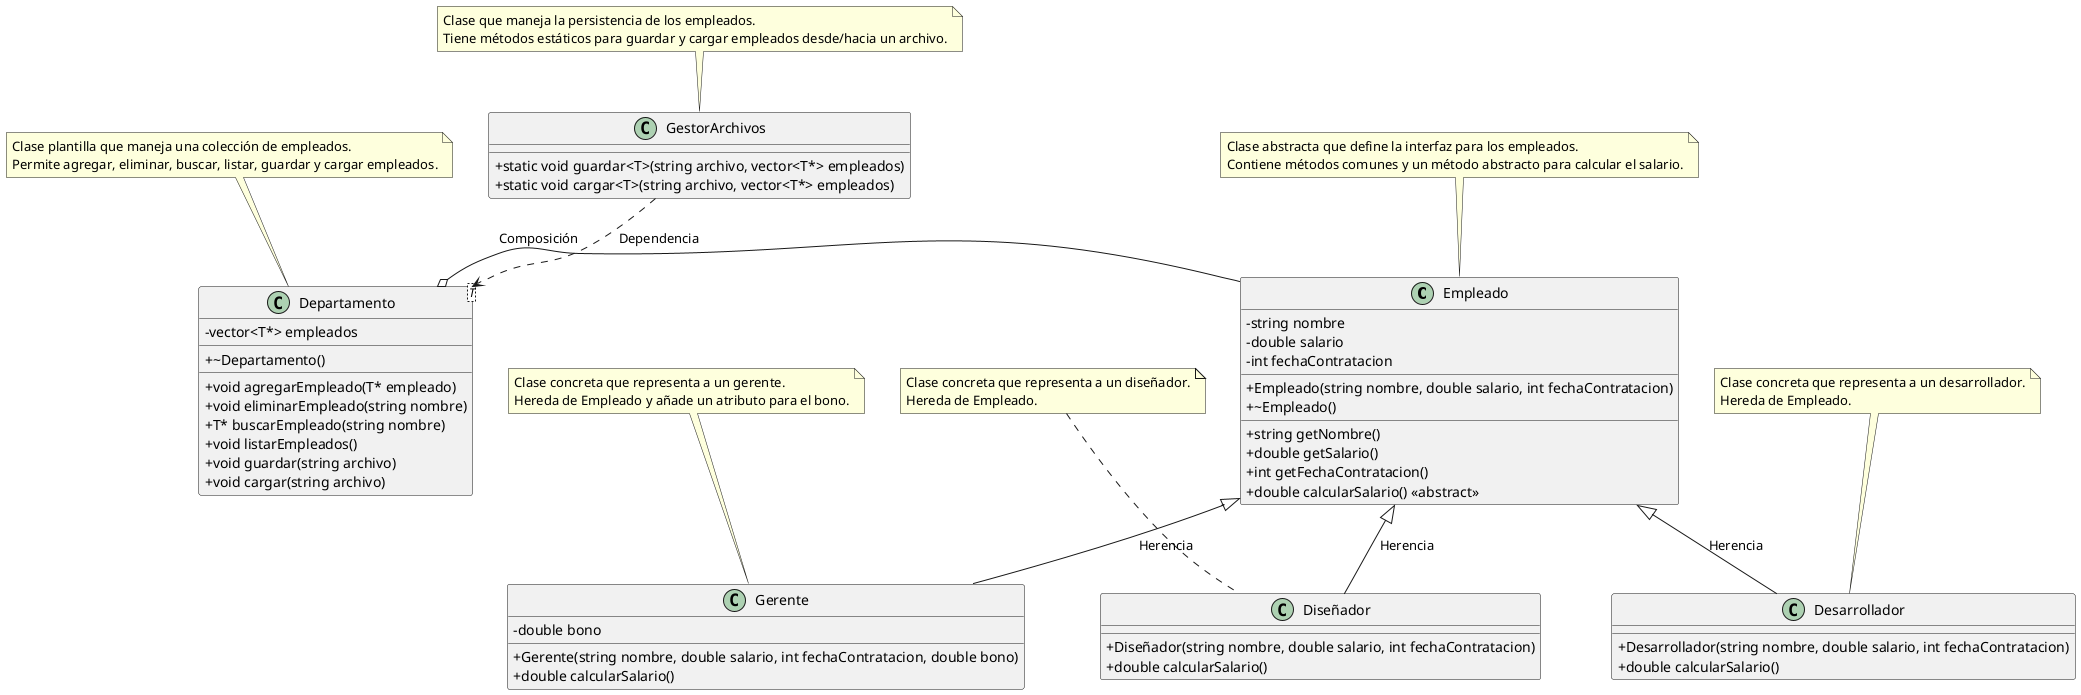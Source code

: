 @startuml
skinparam classAttributeIconSize 0

' Clase Empleado (abstracta)
class Empleado {
    -string nombre
    -double salario
    -int fechaContratacion
    __
    +Empleado(string nombre, double salario, int fechaContratacion)
    +~Empleado()
    __
    +string getNombre()
    +double getSalario()
    +int getFechaContratacion()
    +double calcularSalario() <<abstract>>
}

' Clase Gerente
class Gerente {
    -double bono
    __
    +Gerente(string nombre, double salario, int fechaContratacion, double bono)
    +double calcularSalario()
}

' Clase Desarrollador
class Desarrollador {
    +Desarrollador(string nombre, double salario, int fechaContratacion)
    +double calcularSalario()
}

' Clase Diseñador
class Diseñador {
    +Diseñador(string nombre, double salario, int fechaContratacion)
    +double calcularSalario()
}

' Clase GestorArchivos
class GestorArchivos {
    +static void guardar<T>(string archivo, vector<T*> empleados)
    +static void cargar<T>(string archivo, vector<T*> empleados)
}

' Clase Departamento (plantilla)
class Departamento<T> {
    -vector<T*> empleados
    __
    +~Departamento()
    __
    +void agregarEmpleado(T* empleado)
    +void eliminarEmpleado(string nombre)
    +T* buscarEmpleado(string nombre)
    +void listarEmpleados()
    +void guardar(string archivo)
    +void cargar(string archivo)
}

' Relaciones entre clases
Empleado <|-- Gerente : Herencia
Empleado <|-- Desarrollador : Herencia
Empleado <|-- Diseñador : Herencia

Departamento o- Empleado : Composición
GestorArchivos ..> Departamento : Dependencia

' Notas para mayor claridad
note top of Empleado
Clase abstracta que define la interfaz para los empleados.
Contiene métodos comunes y un método abstracto para calcular el salario.
end note

note top of Gerente
Clase concreta que representa a un gerente.
Hereda de Empleado y añade un atributo para el bono.
end note

note top of Desarrollador
Clase concreta que representa a un desarrollador.
Hereda de Empleado.
end note

note top of Diseñador
Clase concreta que representa a un diseñador.
Hereda de Empleado.
end note

note top of GestorArchivos
Clase que maneja la persistencia de los empleados.
Tiene métodos estáticos para guardar y cargar empleados desde/hacia un archivo.
end note

note top of Departamento
Clase plantilla que maneja una colección de empleados.
Permite agregar, eliminar, buscar, listar, guardar y cargar empleados.
end note

@enduml
